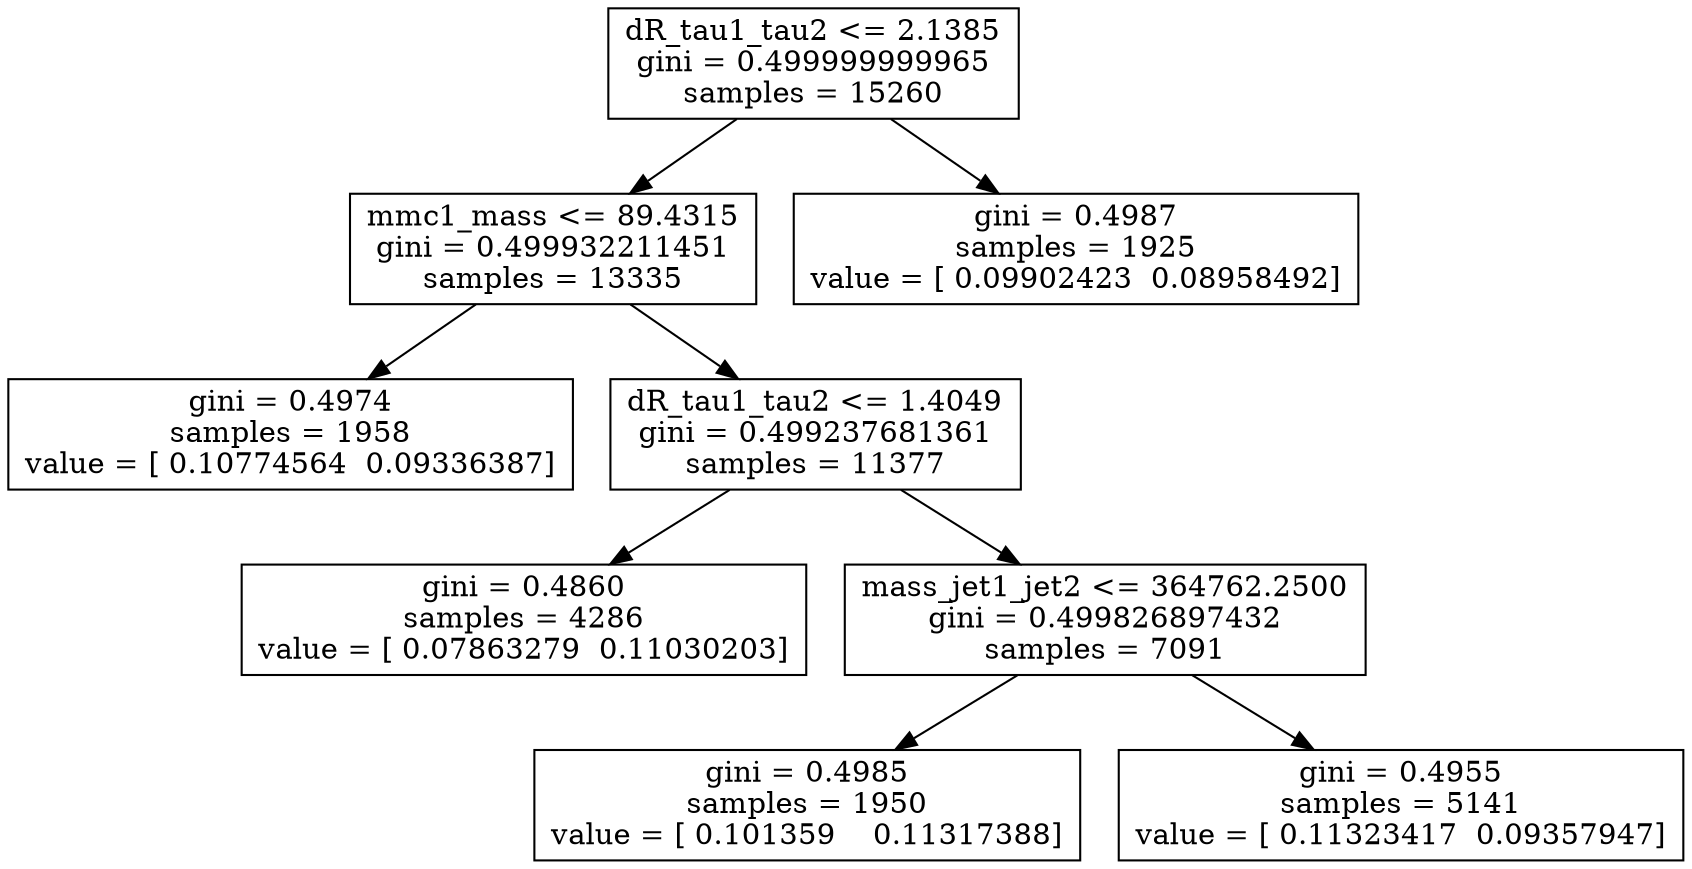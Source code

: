 digraph Tree {
0 [label="dR_tau1_tau2 <= 2.1385\ngini = 0.499999999965\nsamples = 15260", shape="box"] ;
1 [label="mmc1_mass <= 89.4315\ngini = 0.499932211451\nsamples = 13335", shape="box"] ;
0 -> 1 ;
2 [label="gini = 0.4974\nsamples = 1958\nvalue = [ 0.10774564  0.09336387]", shape="box"] ;
1 -> 2 ;
3 [label="dR_tau1_tau2 <= 1.4049\ngini = 0.499237681361\nsamples = 11377", shape="box"] ;
1 -> 3 ;
4 [label="gini = 0.4860\nsamples = 4286\nvalue = [ 0.07863279  0.11030203]", shape="box"] ;
3 -> 4 ;
5 [label="mass_jet1_jet2 <= 364762.2500\ngini = 0.499826897432\nsamples = 7091", shape="box"] ;
3 -> 5 ;
6 [label="gini = 0.4985\nsamples = 1950\nvalue = [ 0.101359    0.11317388]", shape="box"] ;
5 -> 6 ;
7 [label="gini = 0.4955\nsamples = 5141\nvalue = [ 0.11323417  0.09357947]", shape="box"] ;
5 -> 7 ;
8 [label="gini = 0.4987\nsamples = 1925\nvalue = [ 0.09902423  0.08958492]", shape="box"] ;
0 -> 8 ;
}